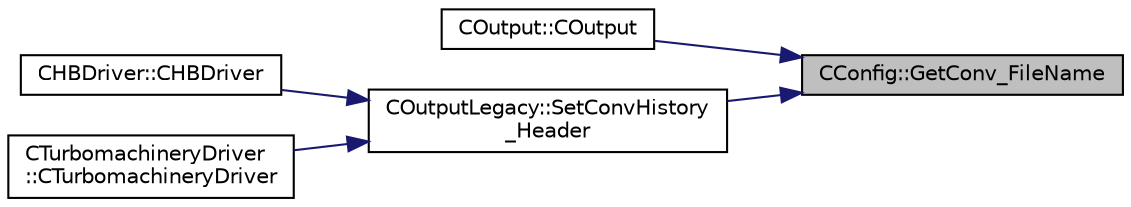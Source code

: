 digraph "CConfig::GetConv_FileName"
{
 // LATEX_PDF_SIZE
  edge [fontname="Helvetica",fontsize="10",labelfontname="Helvetica",labelfontsize="10"];
  node [fontname="Helvetica",fontsize="10",shape=record];
  rankdir="RL";
  Node1 [label="CConfig::GetConv_FileName",height=0.2,width=0.4,color="black", fillcolor="grey75", style="filled", fontcolor="black",tooltip="Get the name of the file with the convergence history of the problem."];
  Node1 -> Node2 [dir="back",color="midnightblue",fontsize="10",style="solid",fontname="Helvetica"];
  Node2 [label="COutput::COutput",height=0.2,width=0.4,color="black", fillcolor="white", style="filled",URL="$classCOutput.html#aaa7c40fcaab595257d7809cd4bec617b",tooltip="Constructor of the class."];
  Node1 -> Node3 [dir="back",color="midnightblue",fontsize="10",style="solid",fontname="Helvetica"];
  Node3 [label="COutputLegacy::SetConvHistory\l_Header",height=0.2,width=0.4,color="black", fillcolor="white", style="filled",URL="$classCOutputLegacy.html#a18b50c074872fff05e5be4022c4a54de",tooltip="Write the header of the history file."];
  Node3 -> Node4 [dir="back",color="midnightblue",fontsize="10",style="solid",fontname="Helvetica"];
  Node4 [label="CHBDriver::CHBDriver",height=0.2,width=0.4,color="black", fillcolor="white", style="filled",URL="$classCHBDriver.html#a270d371133771fdd74e613712ef07797",tooltip="Constructor of the class."];
  Node3 -> Node5 [dir="back",color="midnightblue",fontsize="10",style="solid",fontname="Helvetica"];
  Node5 [label="CTurbomachineryDriver\l::CTurbomachineryDriver",height=0.2,width=0.4,color="black", fillcolor="white", style="filled",URL="$classCTurbomachineryDriver.html#a69e22449283c30291cabc99eaad62e63",tooltip="Constructor of the class."];
}
